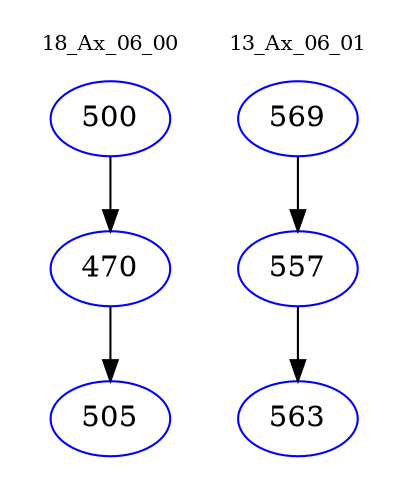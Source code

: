 digraph{
subgraph cluster_0 {
color = white
label = "18_Ax_06_00";
fontsize=10;
T0_500 [label="500", color="blue"]
T0_500 -> T0_470 [color="black"]
T0_470 [label="470", color="blue"]
T0_470 -> T0_505 [color="black"]
T0_505 [label="505", color="blue"]
}
subgraph cluster_1 {
color = white
label = "13_Ax_06_01";
fontsize=10;
T1_569 [label="569", color="blue"]
T1_569 -> T1_557 [color="black"]
T1_557 [label="557", color="blue"]
T1_557 -> T1_563 [color="black"]
T1_563 [label="563", color="blue"]
}
}
